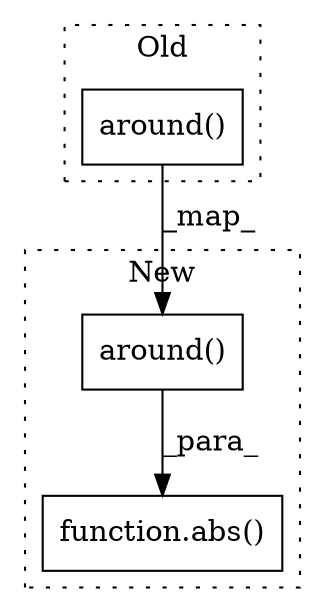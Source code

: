 digraph G {
subgraph cluster0 {
1 [label="around()" a="75" s="15797,15815" l="10,1" shape="box"];
label = "Old";
style="dotted";
}
subgraph cluster1 {
2 [label="around()" a="75" s="15807,15825" l="10,1" shape="box"];
3 [label="function.abs()" a="75" s="15803,15826" l="4,1" shape="box"];
label = "New";
style="dotted";
}
1 -> 2 [label="_map_"];
2 -> 3 [label="_para_"];
}